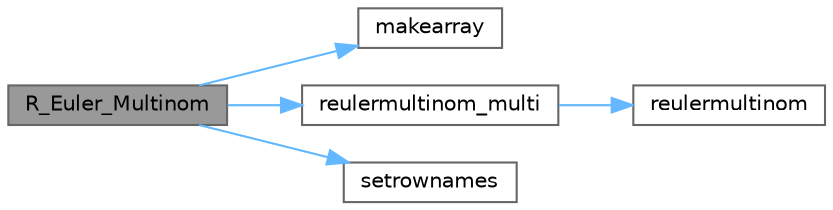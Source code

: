 digraph "R_Euler_Multinom"
{
 // LATEX_PDF_SIZE
  bgcolor="transparent";
  edge [fontname=Helvetica,fontsize=10,labelfontname=Helvetica,labelfontsize=10];
  node [fontname=Helvetica,fontsize=10,shape=box,height=0.2,width=0.4];
  rankdir="LR";
  Node1 [id="Node000001",label="R_Euler_Multinom",height=0.2,width=0.4,color="gray40", fillcolor="grey60", style="filled", fontcolor="black",tooltip=" "];
  Node1 -> Node2 [id="edge1_Node000001_Node000002",color="steelblue1",style="solid",tooltip=" "];
  Node2 [id="Node000002",label="makearray",height=0.2,width=0.4,color="grey40", fillcolor="white", style="filled",URL="$pomp__defines_8h.html#a8ab2bdfb97326c698544007bd60c1a49",tooltip=" "];
  Node1 -> Node3 [id="edge2_Node000001_Node000003",color="steelblue1",style="solid",tooltip=" "];
  Node3 [id="Node000003",label="reulermultinom_multi",height=0.2,width=0.4,color="grey40", fillcolor="white", style="filled",URL="$distributions_8c.html#a535016daa0c6d33c1868cc3eace73372",tooltip=" "];
  Node3 -> Node4 [id="edge3_Node000003_Node000004",color="steelblue1",style="solid",tooltip=" "];
  Node4 [id="Node000004",label="reulermultinom",height=0.2,width=0.4,color="grey40", fillcolor="white", style="filled",URL="$pomp_8h.html#af728af2cd3b4be45164906d02a3206a9",tooltip=" "];
  Node1 -> Node5 [id="edge4_Node000001_Node000005",color="steelblue1",style="solid",tooltip=" "];
  Node5 [id="Node000005",label="setrownames",height=0.2,width=0.4,color="grey40", fillcolor="white", style="filled",URL="$pomp__defines_8h.html#a26453e4cfff7ec27ff31d617583dcae4",tooltip=" "];
}
